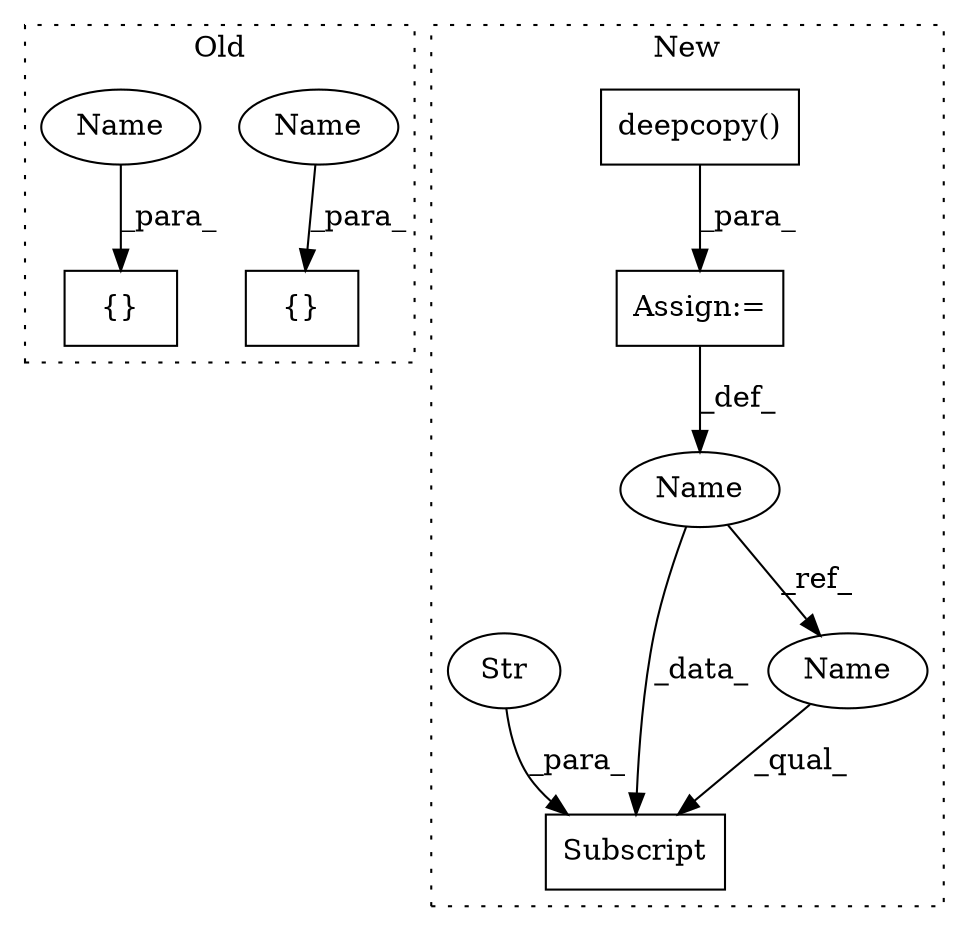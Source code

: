 digraph G {
subgraph cluster0 {
1 [label="{}" a="95" s="6972,7261" l="22,18" shape="box"];
7 [label="{}" a="95" s="6774,6866" l="18,14" shape="box"];
8 [label="Name" a="87" s="6774,6866" l="18,14" shape="ellipse"];
9 [label="Name" a="87" s="6972,7261" l="22,18" shape="ellipse"];
label = "Old";
style="dotted";
}
subgraph cluster1 {
2 [label="deepcopy()" a="75" s="6713,6733" l="14,1" shape="box"];
3 [label="Assign:=" a="68" s="6710" l="3" shape="box"];
4 [label="Subscript" a="63" s="6743,0" l="17,0" shape="box"];
5 [label="Str" a="66" s="6750" l="9" shape="ellipse"];
6 [label="Name" a="87" s="6704" l="6" shape="ellipse"];
10 [label="Name" a="87" s="6743" l="6" shape="ellipse"];
label = "New";
style="dotted";
}
2 -> 3 [label="_para_"];
3 -> 6 [label="_def_"];
5 -> 4 [label="_para_"];
6 -> 4 [label="_data_"];
6 -> 10 [label="_ref_"];
8 -> 7 [label="_para_"];
9 -> 1 [label="_para_"];
10 -> 4 [label="_qual_"];
}